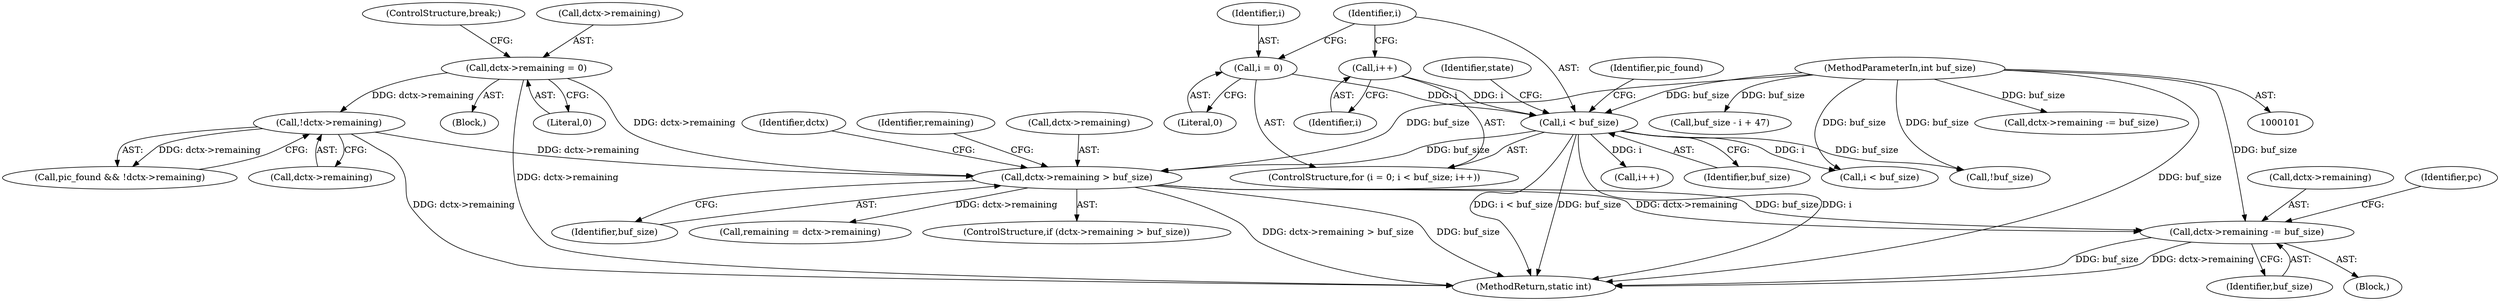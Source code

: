 digraph "0_FFmpeg_611b35627488a8d0763e75c25ee0875c5b7987dd@API" {
"1000344" [label="(Call,dctx->remaining -= buf_size)"];
"1000338" [label="(Call,dctx->remaining > buf_size)"];
"1000163" [label="(Call,dctx->remaining = 0)"];
"1000172" [label="(Call,!dctx->remaining)"];
"1000137" [label="(Call,i < buf_size)"];
"1000140" [label="(Call,i++)"];
"1000134" [label="(Call,i = 0)"];
"1000104" [label="(MethodParameterIn,int buf_size)"];
"1000173" [label="(Call,dctx->remaining)"];
"1000133" [label="(ControlStructure,for (i = 0; i < buf_size; i++))"];
"1000288" [label="(Call,buf_size - i + 47)"];
"1000338" [label="(Call,dctx->remaining > buf_size)"];
"1000137" [label="(Call,i < buf_size)"];
"1000348" [label="(Identifier,buf_size)"];
"1000168" [label="(ControlStructure,break;)"];
"1000339" [label="(Call,dctx->remaining)"];
"1000141" [label="(Identifier,i)"];
"1000134" [label="(Call,i = 0)"];
"1000343" [label="(Block,)"];
"1000342" [label="(Identifier,buf_size)"];
"1000152" [label="(Block,)"];
"1000164" [label="(Call,dctx->remaining)"];
"1000337" [label="(ControlStructure,if (dctx->remaining > buf_size))"];
"1000140" [label="(Call,i++)"];
"1000344" [label="(Call,dctx->remaining -= buf_size)"];
"1000171" [label="(Identifier,pic_found)"];
"1000138" [label="(Identifier,i)"];
"1000392" [label="(MethodReturn,static int)"];
"1000183" [label="(Call,i < buf_size)"];
"1000178" [label="(Call,!buf_size)"];
"1000144" [label="(Identifier,state)"];
"1000345" [label="(Call,dctx->remaining)"];
"1000328" [label="(Call,dctx->remaining -= buf_size)"];
"1000382" [label="(Identifier,pc)"];
"1000170" [label="(Call,pic_found && !dctx->remaining)"];
"1000135" [label="(Identifier,i)"];
"1000139" [label="(Identifier,buf_size)"];
"1000352" [label="(Call,remaining = dctx->remaining)"];
"1000346" [label="(Identifier,dctx)"];
"1000163" [label="(Call,dctx->remaining = 0)"];
"1000153" [label="(Call,i++)"];
"1000172" [label="(Call,!dctx->remaining)"];
"1000353" [label="(Identifier,remaining)"];
"1000167" [label="(Literal,0)"];
"1000104" [label="(MethodParameterIn,int buf_size)"];
"1000136" [label="(Literal,0)"];
"1000344" -> "1000343"  [label="AST: "];
"1000344" -> "1000348"  [label="CFG: "];
"1000345" -> "1000344"  [label="AST: "];
"1000348" -> "1000344"  [label="AST: "];
"1000382" -> "1000344"  [label="CFG: "];
"1000344" -> "1000392"  [label="DDG: buf_size"];
"1000344" -> "1000392"  [label="DDG: dctx->remaining"];
"1000338" -> "1000344"  [label="DDG: buf_size"];
"1000338" -> "1000344"  [label="DDG: dctx->remaining"];
"1000104" -> "1000344"  [label="DDG: buf_size"];
"1000338" -> "1000337"  [label="AST: "];
"1000338" -> "1000342"  [label="CFG: "];
"1000339" -> "1000338"  [label="AST: "];
"1000342" -> "1000338"  [label="AST: "];
"1000346" -> "1000338"  [label="CFG: "];
"1000353" -> "1000338"  [label="CFG: "];
"1000338" -> "1000392"  [label="DDG: dctx->remaining > buf_size"];
"1000338" -> "1000392"  [label="DDG: buf_size"];
"1000163" -> "1000338"  [label="DDG: dctx->remaining"];
"1000172" -> "1000338"  [label="DDG: dctx->remaining"];
"1000137" -> "1000338"  [label="DDG: buf_size"];
"1000104" -> "1000338"  [label="DDG: buf_size"];
"1000338" -> "1000352"  [label="DDG: dctx->remaining"];
"1000163" -> "1000152"  [label="AST: "];
"1000163" -> "1000167"  [label="CFG: "];
"1000164" -> "1000163"  [label="AST: "];
"1000167" -> "1000163"  [label="AST: "];
"1000168" -> "1000163"  [label="CFG: "];
"1000163" -> "1000392"  [label="DDG: dctx->remaining"];
"1000163" -> "1000172"  [label="DDG: dctx->remaining"];
"1000172" -> "1000170"  [label="AST: "];
"1000172" -> "1000173"  [label="CFG: "];
"1000173" -> "1000172"  [label="AST: "];
"1000170" -> "1000172"  [label="CFG: "];
"1000172" -> "1000392"  [label="DDG: dctx->remaining"];
"1000172" -> "1000170"  [label="DDG: dctx->remaining"];
"1000137" -> "1000133"  [label="AST: "];
"1000137" -> "1000139"  [label="CFG: "];
"1000138" -> "1000137"  [label="AST: "];
"1000139" -> "1000137"  [label="AST: "];
"1000144" -> "1000137"  [label="CFG: "];
"1000171" -> "1000137"  [label="CFG: "];
"1000137" -> "1000392"  [label="DDG: buf_size"];
"1000137" -> "1000392"  [label="DDG: i"];
"1000137" -> "1000392"  [label="DDG: i < buf_size"];
"1000140" -> "1000137"  [label="DDG: i"];
"1000134" -> "1000137"  [label="DDG: i"];
"1000104" -> "1000137"  [label="DDG: buf_size"];
"1000137" -> "1000153"  [label="DDG: i"];
"1000137" -> "1000178"  [label="DDG: buf_size"];
"1000137" -> "1000183"  [label="DDG: i"];
"1000140" -> "1000133"  [label="AST: "];
"1000140" -> "1000141"  [label="CFG: "];
"1000141" -> "1000140"  [label="AST: "];
"1000138" -> "1000140"  [label="CFG: "];
"1000134" -> "1000133"  [label="AST: "];
"1000134" -> "1000136"  [label="CFG: "];
"1000135" -> "1000134"  [label="AST: "];
"1000136" -> "1000134"  [label="AST: "];
"1000138" -> "1000134"  [label="CFG: "];
"1000104" -> "1000101"  [label="AST: "];
"1000104" -> "1000392"  [label="DDG: buf_size"];
"1000104" -> "1000178"  [label="DDG: buf_size"];
"1000104" -> "1000183"  [label="DDG: buf_size"];
"1000104" -> "1000288"  [label="DDG: buf_size"];
"1000104" -> "1000328"  [label="DDG: buf_size"];
}
